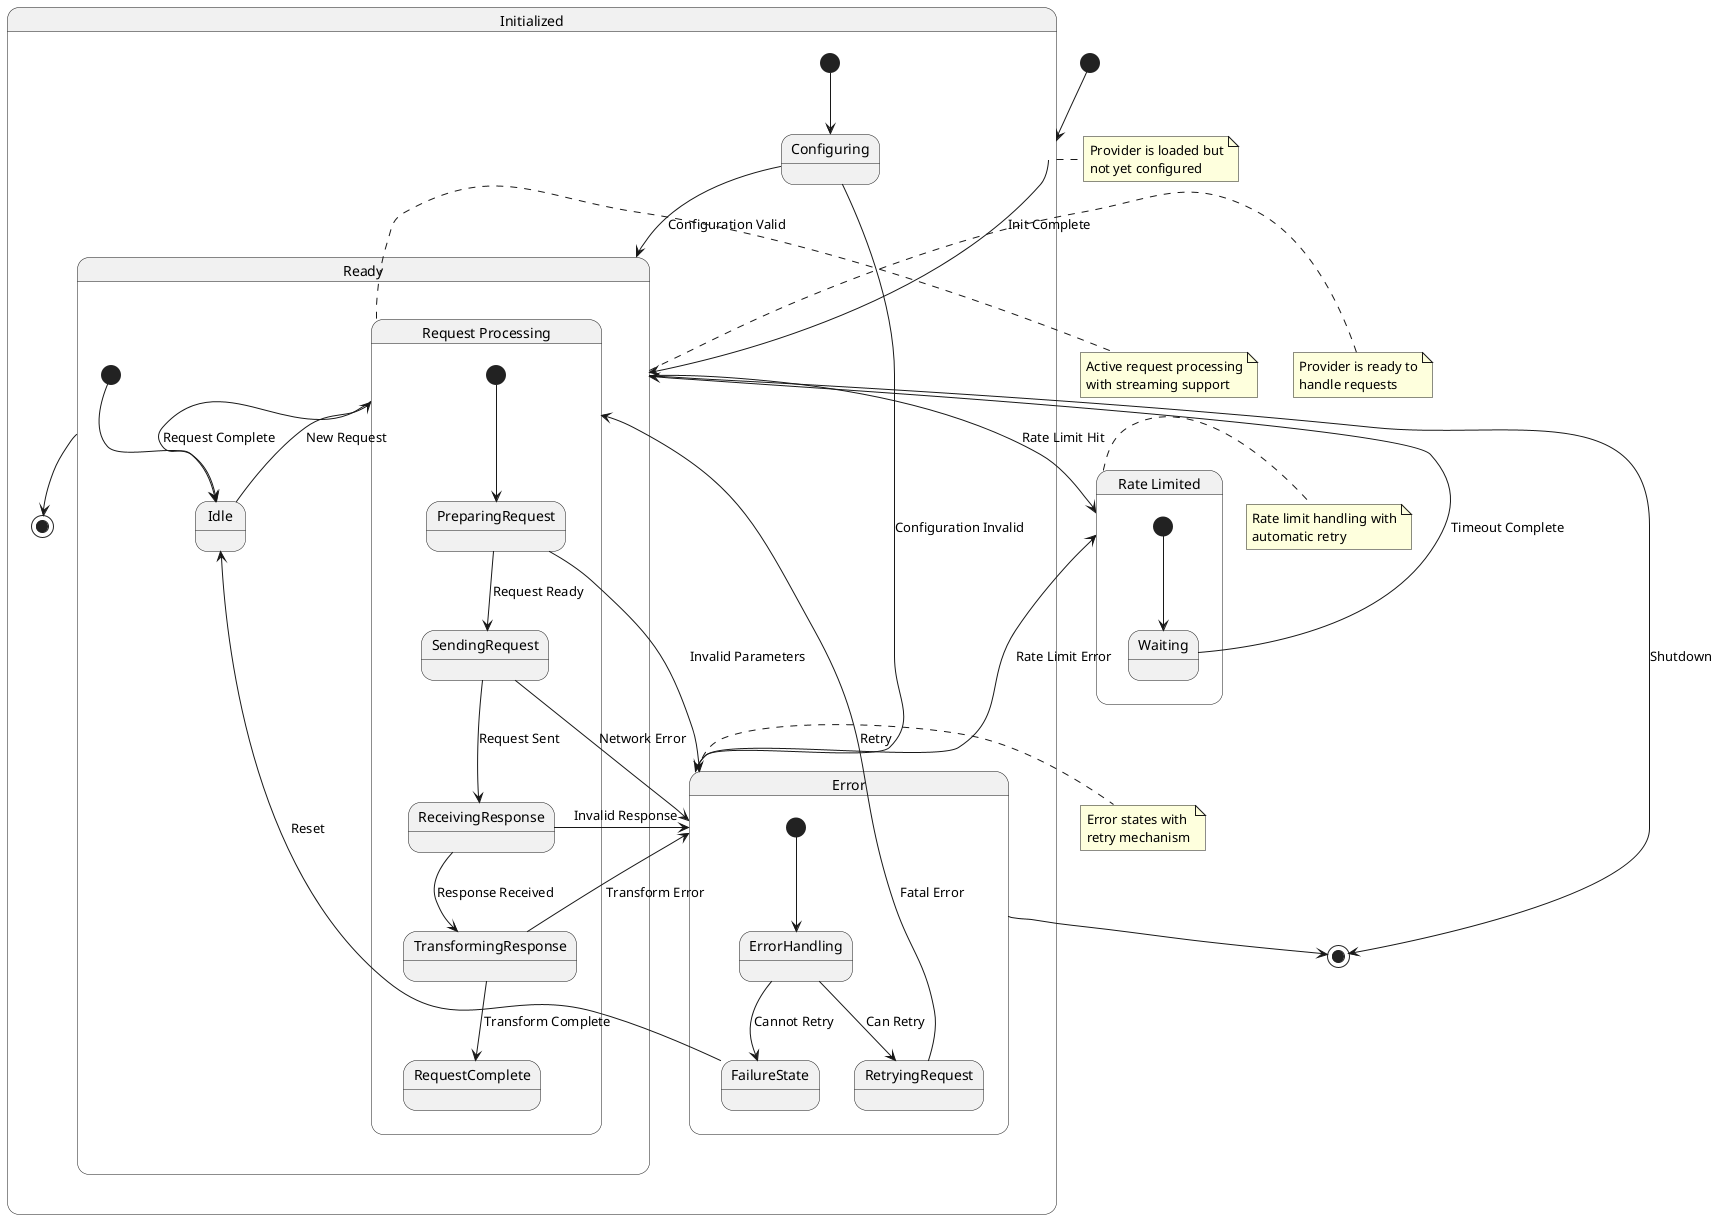 @startuml

' API Provider State Diagram
' Source files mapping:
' - src/api/providers/*
' - src/core/Cline.ts

[*] --> Initialized

state Initialized {
    [*] --> Configuring
    Configuring --> Ready : Configuration Valid
    Configuring --> Error : Configuration Invalid
    Ready --> [*]
}

state Ready {
    [*] --> Idle
    
    state "Request Processing" as Processing {
        [*] --> PreparingRequest
        PreparingRequest --> SendingRequest : Request Ready
        SendingRequest --> ReceivingResponse : Request Sent
        ReceivingResponse --> TransformingResponse : Response Received
        TransformingResponse --> RequestComplete : Transform Complete
        
        PreparingRequest --> Error : Invalid Parameters
        SendingRequest --> Error : Network Error
        ReceivingResponse --> Error : Invalid Response
        TransformingResponse --> Error : Transform Error
    }
    
    Idle --> Processing : New Request
    Processing --> Idle : Request Complete
}

state Error {
    [*] --> ErrorHandling
    ErrorHandling --> RetryingRequest : Can Retry
    ErrorHandling --> FailureState : Cannot Retry
    RetryingRequest --> Processing : Retry
    FailureState --> Idle : Reset
}

state "Rate Limited" as RateLimited {
    [*] --> Waiting
    Waiting --> Ready : Timeout Complete
}

Ready --> RateLimited : Rate Limit Hit
Error --> RateLimited : Rate Limit Error

' Transitions
Initialized --> Ready : Init Complete
Ready --> [*] : Shutdown
Error --> [*] : Fatal Error

' Notes
note right of Initialized
  Provider is loaded but
  not yet configured
end note

note right of Ready
  Provider is ready to
  handle requests
end note

note right of Processing
  Active request processing
  with streaming support
end note

note right of Error
  Error states with
  retry mechanism
end note

note right of RateLimited
  Rate limit handling with
  automatic retry
end note

@enduml
